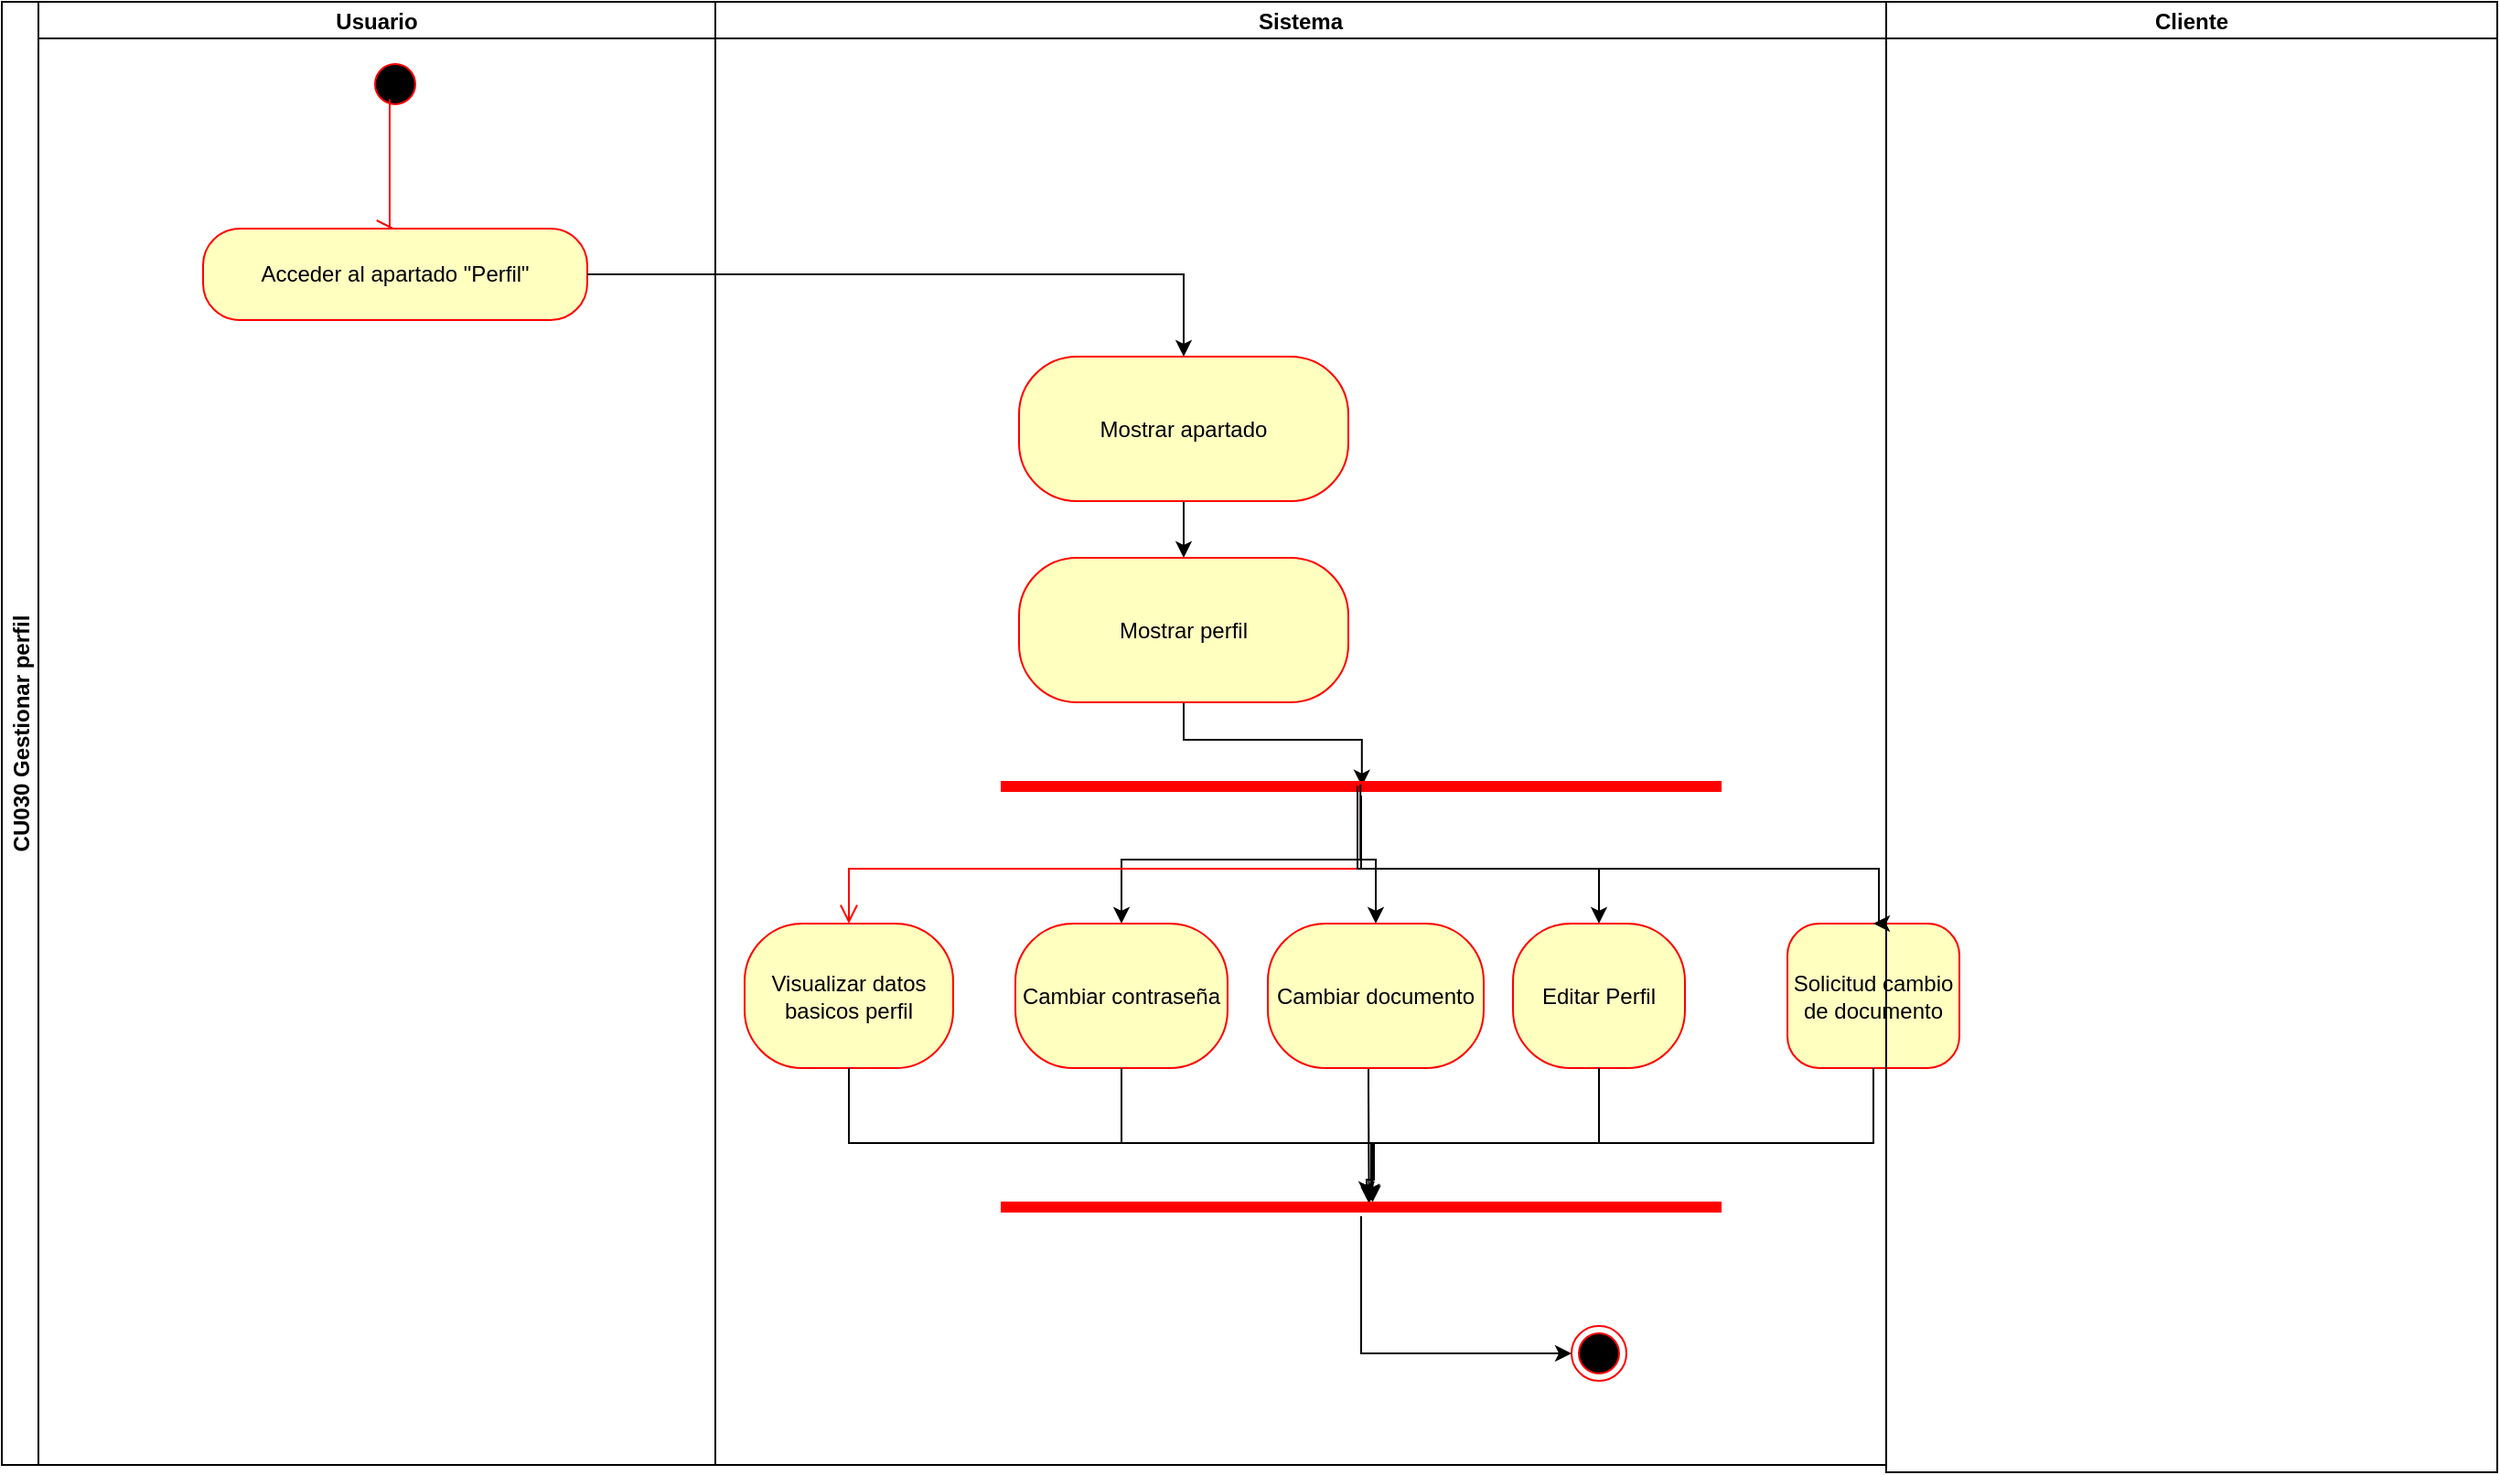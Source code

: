 <mxfile version="27.1.6">
  <diagram name="Página-1" id="IpmAKofrDw2QBqaIdOL2">
    <mxGraphModel grid="1" page="1" gridSize="10" guides="1" tooltips="1" connect="1" arrows="1" fold="1" pageScale="1" pageWidth="827" pageHeight="1169" math="0" shadow="0">
      <root>
        <mxCell id="0" />
        <mxCell id="1" parent="0" />
        <mxCell id="emeNvtZWzEPwYmurZ9CY-1" value="CU030 Gestionar perfil" style="swimlane;childLayout=stackLayout;resizeParent=1;resizeParentMax=0;startSize=20;horizontal=0;horizontalStack=1;" vertex="1" parent="1">
          <mxGeometry x="24" y="-1044" width="1030" height="800" as="geometry">
            <mxRectangle x="200" y="80" width="40" height="50" as="alternateBounds" />
          </mxGeometry>
        </mxCell>
        <mxCell id="emeNvtZWzEPwYmurZ9CY-4" value="Usuario" style="swimlane;startSize=20;" vertex="1" parent="emeNvtZWzEPwYmurZ9CY-1">
          <mxGeometry x="20" width="370" height="800" as="geometry" />
        </mxCell>
        <mxCell id="emeNvtZWzEPwYmurZ9CY-5" value="" style="ellipse;html=1;shape=startState;fillColor=#000000;strokeColor=#ff0000;fillStyle=auto;" vertex="1" parent="emeNvtZWzEPwYmurZ9CY-4">
          <mxGeometry x="180" y="30" width="30" height="30" as="geometry" />
        </mxCell>
        <mxCell id="emeNvtZWzEPwYmurZ9CY-79" style="edgeStyle=orthogonalEdgeStyle;rounded=0;orthogonalLoop=1;jettySize=auto;html=1;entryX=0;entryY=0.5;entryDx=0;entryDy=0;strokeColor=#FF0000;" edge="1" parent="emeNvtZWzEPwYmurZ9CY-4">
          <mxGeometry relative="1" as="geometry">
            <Array as="points">
              <mxPoint x="106" y="871" />
              <mxPoint x="106" y="652" />
            </Array>
            <mxPoint x="135" y="652" as="targetPoint" />
          </mxGeometry>
        </mxCell>
        <mxCell id="emeNvtZWzEPwYmurZ9CY-2" value="" style="edgeStyle=orthogonalEdgeStyle;html=1;verticalAlign=bottom;endArrow=open;endSize=8;strokeColor=#ff0000;rounded=0;entryX=0.5;entryY=0;entryDx=0;entryDy=0;exitX=0.4;exitY=0.775;exitDx=0;exitDy=0;exitPerimeter=0;" edge="1" parent="emeNvtZWzEPwYmurZ9CY-4" source="emeNvtZWzEPwYmurZ9CY-5" target="QA8IRypYu4qGjrA7JDfg-12">
          <mxGeometry relative="1" as="geometry">
            <mxPoint x="195" y="174" as="targetPoint" />
            <Array as="points">
              <mxPoint x="192" y="124" />
            </Array>
          </mxGeometry>
        </mxCell>
        <mxCell id="QA8IRypYu4qGjrA7JDfg-12" value="Acceder al apartado &quot;Perfil&quot;" style="rounded=1;whiteSpace=wrap;html=1;arcSize=40;fontColor=#000000;fillColor=#ffffc0;strokeColor=#ff0000;" vertex="1" parent="emeNvtZWzEPwYmurZ9CY-4">
          <mxGeometry x="90" y="124" width="210" height="50" as="geometry" />
        </mxCell>
        <mxCell id="emeNvtZWzEPwYmurZ9CY-8" value="Sistema" style="swimlane;startSize=20;" vertex="1" parent="emeNvtZWzEPwYmurZ9CY-1">
          <mxGeometry x="390" width="640" height="800" as="geometry" />
        </mxCell>
        <mxCell id="bgSyCc6RqfUHCTmAN9yH-6" style="edgeStyle=orthogonalEdgeStyle;rounded=0;orthogonalLoop=1;jettySize=auto;html=1;entryX=0.5;entryY=0;entryDx=0;entryDy=0;" edge="1" parent="emeNvtZWzEPwYmurZ9CY-8" source="ycTayPr6X4MgAZ-6NEUM-33" target="bgSyCc6RqfUHCTmAN9yH-5">
          <mxGeometry relative="1" as="geometry" />
        </mxCell>
        <mxCell id="ycTayPr6X4MgAZ-6NEUM-33" value="Mostrar apartado" style="rounded=1;whiteSpace=wrap;html=1;arcSize=40;fontColor=#000000;fillColor=#ffffc0;strokeColor=#ff0000;" vertex="1" parent="emeNvtZWzEPwYmurZ9CY-8">
          <mxGeometry x="166" y="194" width="180" height="79" as="geometry" />
        </mxCell>
        <mxCell id="emeNvtZWzEPwYmurZ9CY-17" value="" style="ellipse;html=1;shape=endState;fillColor=#000000;strokeColor=#ff0000;" vertex="1" parent="emeNvtZWzEPwYmurZ9CY-8">
          <mxGeometry x="468" y="724" width="30" height="30" as="geometry" />
        </mxCell>
        <mxCell id="bgSyCc6RqfUHCTmAN9yH-10" style="edgeStyle=orthogonalEdgeStyle;rounded=0;orthogonalLoop=1;jettySize=auto;html=1;entryX=0.501;entryY=0.489;entryDx=0;entryDy=0;entryPerimeter=0;" edge="1" parent="emeNvtZWzEPwYmurZ9CY-8" source="bgSyCc6RqfUHCTmAN9yH-5" target="bgSyCc6RqfUHCTmAN9yH-11">
          <mxGeometry relative="1" as="geometry">
            <mxPoint x="256" y="424" as="targetPoint" />
          </mxGeometry>
        </mxCell>
        <mxCell id="bgSyCc6RqfUHCTmAN9yH-5" value="Mostrar perfil" style="rounded=1;whiteSpace=wrap;html=1;arcSize=40;fontColor=#000000;fillColor=#ffffc0;strokeColor=#ff0000;" vertex="1" parent="emeNvtZWzEPwYmurZ9CY-8">
          <mxGeometry x="166" y="304" width="180" height="79" as="geometry" />
        </mxCell>
        <mxCell id="bgSyCc6RqfUHCTmAN9yH-20" style="edgeStyle=orthogonalEdgeStyle;rounded=0;orthogonalLoop=1;jettySize=auto;html=1;entryX=0.5;entryY=0;entryDx=0;entryDy=0;" edge="1" parent="emeNvtZWzEPwYmurZ9CY-8" source="bgSyCc6RqfUHCTmAN9yH-11" target="bgSyCc6RqfUHCTmAN9yH-16">
          <mxGeometry relative="1" as="geometry" />
        </mxCell>
        <mxCell id="bgSyCc6RqfUHCTmAN9yH-11" value="" style="shape=line;html=1;strokeWidth=6;strokeColor=#ff0000;" vertex="1" parent="emeNvtZWzEPwYmurZ9CY-8">
          <mxGeometry x="156" y="424" width="394" height="10" as="geometry" />
        </mxCell>
        <mxCell id="bgSyCc6RqfUHCTmAN9yH-12" value="" style="edgeStyle=orthogonalEdgeStyle;html=1;verticalAlign=bottom;endArrow=open;endSize=8;strokeColor=#ff0000;rounded=0;entryX=0.5;entryY=0;entryDx=0;entryDy=0;exitX=0.495;exitY=0.305;exitDx=0;exitDy=0;exitPerimeter=0;" edge="1" parent="emeNvtZWzEPwYmurZ9CY-8" source="bgSyCc6RqfUHCTmAN9yH-11" target="bgSyCc6RqfUHCTmAN9yH-15">
          <mxGeometry relative="1" as="geometry">
            <mxPoint x="256" y="504" as="targetPoint" />
            <mxPoint x="356" y="469" as="sourcePoint" />
            <Array as="points">
              <mxPoint x="351" y="474" />
              <mxPoint x="73" y="474" />
            </Array>
          </mxGeometry>
        </mxCell>
        <mxCell id="bgSyCc6RqfUHCTmAN9yH-21" style="edgeStyle=orthogonalEdgeStyle;rounded=0;orthogonalLoop=1;jettySize=auto;html=1;entryX=0.5;entryY=0;entryDx=0;entryDy=0;exitX=0.499;exitY=0.406;exitDx=0;exitDy=0;exitPerimeter=0;" edge="1" parent="emeNvtZWzEPwYmurZ9CY-8" source="bgSyCc6RqfUHCTmAN9yH-11" target="bgSyCc6RqfUHCTmAN9yH-17">
          <mxGeometry relative="1" as="geometry">
            <mxPoint x="286" y="424" as="sourcePoint" />
            <mxPoint x="302" y="494" as="targetPoint" />
          </mxGeometry>
        </mxCell>
        <mxCell id="bgSyCc6RqfUHCTmAN9yH-22" style="edgeStyle=orthogonalEdgeStyle;rounded=0;orthogonalLoop=1;jettySize=auto;html=1;exitX=0.495;exitY=0.48;exitDx=0;exitDy=0;exitPerimeter=0;" edge="1" parent="emeNvtZWzEPwYmurZ9CY-8" source="bgSyCc6RqfUHCTmAN9yH-11" target="bgSyCc6RqfUHCTmAN9yH-18">
          <mxGeometry relative="1" as="geometry">
            <mxPoint x="366" y="504" as="sourcePoint" />
            <mxPoint x="382" y="574" as="targetPoint" />
            <Array as="points">
              <mxPoint x="351" y="474" />
              <mxPoint x="483" y="474" />
            </Array>
          </mxGeometry>
        </mxCell>
        <mxCell id="bgSyCc6RqfUHCTmAN9yH-15" value="Visualizar datos basicos perfil&lt;span style=&quot;color: rgba(0, 0, 0, 0); font-family: monospace; font-size: 0px; text-align: start; text-wrap-mode: nowrap;&quot;&gt;3CmxGraphModel%3E%3Croot%3E%3CmxCell%20id%3D%220%22%2F%3E%3CmxCell%20id%3D%221%22%20parent%3D%220%22%2F%3E%3CmxCell%20id%3D%222%22%20value%3D%22Datos%20basicos%22%20style%3D%22rounded%3D1%3BwhiteSpace%3Dwrap%3Bhtml%3D1%3BarcSize%3D40%3BfontColor%3D%23000000%3BfillColor%3D%23ffffc0%3BstrokeColor%3D%23ff0000%3B%22%20vertex%3D%221%22%20parent%3D%221%22%3E%3CmxGeometry%20x%3D%22440%22%20y%3D%22-540%22%20width%3D%22180%22%20height%3D%2279%22%20as%3D%22geometry%22%2F%3E%3C%2FmxCell%3E%3C%2Froot%3E%3C%2FmxGraphModel%3E&lt;/span&gt;" style="rounded=1;whiteSpace=wrap;html=1;arcSize=40;fontColor=#000000;fillColor=#ffffc0;strokeColor=#ff0000;" vertex="1" parent="emeNvtZWzEPwYmurZ9CY-8">
          <mxGeometry x="16" y="504" width="114" height="79" as="geometry" />
        </mxCell>
        <mxCell id="bgSyCc6RqfUHCTmAN9yH-16" value="Cambiar contraseña" style="rounded=1;whiteSpace=wrap;html=1;arcSize=40;fontColor=#000000;fillColor=#ffffc0;strokeColor=#ff0000;" vertex="1" parent="emeNvtZWzEPwYmurZ9CY-8">
          <mxGeometry x="164" y="504" width="116" height="79" as="geometry" />
        </mxCell>
        <mxCell id="bgSyCc6RqfUHCTmAN9yH-35" style="edgeStyle=orthogonalEdgeStyle;rounded=0;orthogonalLoop=1;jettySize=auto;html=1;entryX=0.511;entryY=0.309;entryDx=0;entryDy=0;entryPerimeter=0;" edge="1" parent="emeNvtZWzEPwYmurZ9CY-8" source="bgSyCc6RqfUHCTmAN9yH-17" target="bgSyCc6RqfUHCTmAN9yH-31">
          <mxGeometry relative="1" as="geometry">
            <mxPoint x="361" y="654" as="targetPoint" />
            <Array as="points">
              <mxPoint x="357" y="594" />
              <mxPoint x="357" y="594" />
            </Array>
          </mxGeometry>
        </mxCell>
        <mxCell id="bgSyCc6RqfUHCTmAN9yH-17" value="Cambiar documento" style="rounded=1;whiteSpace=wrap;html=1;arcSize=40;fontColor=#000000;fillColor=#ffffc0;strokeColor=#ff0000;" vertex="1" parent="emeNvtZWzEPwYmurZ9CY-8">
          <mxGeometry x="302" y="504" width="118" height="79" as="geometry" />
        </mxCell>
        <mxCell id="bgSyCc6RqfUHCTmAN9yH-18" value="Editar Perfil" style="rounded=1;whiteSpace=wrap;html=1;arcSize=40;fontColor=#000000;fillColor=#ffffc0;strokeColor=#ff0000;" vertex="1" parent="emeNvtZWzEPwYmurZ9CY-8">
          <mxGeometry x="436" y="504" width="94" height="79" as="geometry" />
        </mxCell>
        <mxCell id="bgSyCc6RqfUHCTmAN9yH-28" value="Solicitud cambio de documento" style="rounded=1;whiteSpace=wrap;html=1;arcSize=22;fontColor=#000000;fillColor=#ffffc0;strokeColor=#ff0000;" vertex="1" parent="emeNvtZWzEPwYmurZ9CY-8">
          <mxGeometry x="586" y="504" width="94" height="79" as="geometry" />
        </mxCell>
        <mxCell id="bgSyCc6RqfUHCTmAN9yH-29" style="edgeStyle=orthogonalEdgeStyle;rounded=0;orthogonalLoop=1;jettySize=auto;html=1;entryX=0.5;entryY=0;entryDx=0;entryDy=0;" edge="1" parent="emeNvtZWzEPwYmurZ9CY-8" source="bgSyCc6RqfUHCTmAN9yH-11" target="bgSyCc6RqfUHCTmAN9yH-28">
          <mxGeometry relative="1" as="geometry">
            <Array as="points">
              <mxPoint x="353" y="474" />
              <mxPoint x="636" y="474" />
              <mxPoint x="636" y="504" />
            </Array>
          </mxGeometry>
        </mxCell>
        <mxCell id="bgSyCc6RqfUHCTmAN9yH-38" style="edgeStyle=orthogonalEdgeStyle;rounded=0;orthogonalLoop=1;jettySize=auto;html=1;entryX=0;entryY=0.5;entryDx=0;entryDy=0;" edge="1" parent="emeNvtZWzEPwYmurZ9CY-8" source="bgSyCc6RqfUHCTmAN9yH-31" target="emeNvtZWzEPwYmurZ9CY-17">
          <mxGeometry relative="1" as="geometry">
            <mxPoint x="456" y="774" as="targetPoint" />
          </mxGeometry>
        </mxCell>
        <mxCell id="bgSyCc6RqfUHCTmAN9yH-31" value="" style="shape=line;html=1;strokeWidth=6;strokeColor=#ff0000;" vertex="1" parent="emeNvtZWzEPwYmurZ9CY-8">
          <mxGeometry x="156" y="654" width="394" height="10" as="geometry" />
        </mxCell>
        <mxCell id="bgSyCc6RqfUHCTmAN9yH-32" style="edgeStyle=orthogonalEdgeStyle;rounded=0;orthogonalLoop=1;jettySize=auto;html=1;entryX=0.515;entryY=0.167;entryDx=0;entryDy=0;entryPerimeter=0;" edge="1" parent="emeNvtZWzEPwYmurZ9CY-8" source="bgSyCc6RqfUHCTmAN9yH-15" target="bgSyCc6RqfUHCTmAN9yH-31">
          <mxGeometry relative="1" as="geometry">
            <Array as="points">
              <mxPoint x="73" y="624" />
              <mxPoint x="359" y="624" />
            </Array>
          </mxGeometry>
        </mxCell>
        <mxCell id="bgSyCc6RqfUHCTmAN9yH-34" style="edgeStyle=orthogonalEdgeStyle;rounded=0;orthogonalLoop=1;jettySize=auto;html=1;entryX=0.514;entryY=0.14;entryDx=0;entryDy=0;entryPerimeter=0;" edge="1" parent="emeNvtZWzEPwYmurZ9CY-8" source="bgSyCc6RqfUHCTmAN9yH-16" target="bgSyCc6RqfUHCTmAN9yH-31">
          <mxGeometry relative="1" as="geometry">
            <Array as="points">
              <mxPoint x="222" y="624" />
              <mxPoint x="358" y="624" />
            </Array>
          </mxGeometry>
        </mxCell>
        <mxCell id="bgSyCc6RqfUHCTmAN9yH-36" style="edgeStyle=orthogonalEdgeStyle;rounded=0;orthogonalLoop=1;jettySize=auto;html=1;entryX=0.516;entryY=0.224;entryDx=0;entryDy=0;entryPerimeter=0;" edge="1" parent="emeNvtZWzEPwYmurZ9CY-8" source="bgSyCc6RqfUHCTmAN9yH-18" target="bgSyCc6RqfUHCTmAN9yH-31">
          <mxGeometry relative="1" as="geometry">
            <Array as="points">
              <mxPoint x="483" y="624" />
              <mxPoint x="359" y="624" />
            </Array>
          </mxGeometry>
        </mxCell>
        <mxCell id="bgSyCc6RqfUHCTmAN9yH-37" style="edgeStyle=orthogonalEdgeStyle;rounded=0;orthogonalLoop=1;jettySize=auto;html=1;" edge="1" parent="emeNvtZWzEPwYmurZ9CY-8" source="bgSyCc6RqfUHCTmAN9yH-28">
          <mxGeometry relative="1" as="geometry">
            <mxPoint x="356" y="654" as="targetPoint" />
            <Array as="points">
              <mxPoint x="633" y="624" />
              <mxPoint x="360" y="624" />
              <mxPoint x="360" y="644" />
              <mxPoint x="356" y="644" />
            </Array>
          </mxGeometry>
        </mxCell>
        <mxCell id="bgSyCc6RqfUHCTmAN9yH-1" style="edgeStyle=orthogonalEdgeStyle;rounded=0;orthogonalLoop=1;jettySize=auto;html=1;entryX=0.5;entryY=0;entryDx=0;entryDy=0;" edge="1" parent="emeNvtZWzEPwYmurZ9CY-1" source="QA8IRypYu4qGjrA7JDfg-12" target="ycTayPr6X4MgAZ-6NEUM-33">
          <mxGeometry relative="1" as="geometry" />
        </mxCell>
        <mxCell id="bgSyCc6RqfUHCTmAN9yH-23" value="Cliente" style="swimlane;startSize=20;" vertex="1" parent="1">
          <mxGeometry x="1054" y="-1044" width="334" height="804" as="geometry" />
        </mxCell>
        <mxCell id="bgSyCc6RqfUHCTmAN9yH-25" style="edgeStyle=orthogonalEdgeStyle;rounded=0;orthogonalLoop=1;jettySize=auto;html=1;entryX=0;entryY=0.5;entryDx=0;entryDy=0;strokeColor=#FF0000;" edge="1" parent="bgSyCc6RqfUHCTmAN9yH-23">
          <mxGeometry relative="1" as="geometry">
            <Array as="points">
              <mxPoint x="106" y="871" />
              <mxPoint x="106" y="652" />
            </Array>
            <mxPoint x="135" y="652" as="targetPoint" />
          </mxGeometry>
        </mxCell>
      </root>
    </mxGraphModel>
  </diagram>
</mxfile>
